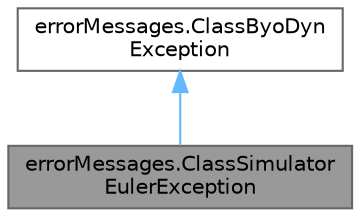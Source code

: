 digraph "errorMessages.ClassSimulatorEulerException"
{
 // LATEX_PDF_SIZE
  bgcolor="transparent";
  edge [fontname=Helvetica,fontsize=10,labelfontname=Helvetica,labelfontsize=10];
  node [fontname=Helvetica,fontsize=10,shape=box,height=0.2,width=0.4];
  Node1 [id="Node000001",label="errorMessages.ClassSimulator\lEulerException",height=0.2,width=0.4,color="gray40", fillcolor="grey60", style="filled", fontcolor="black",tooltip=" "];
  Node2 -> Node1 [id="edge2_Node000001_Node000002",dir="back",color="steelblue1",style="solid",tooltip=" "];
  Node2 [id="Node000002",label="errorMessages.ClassByoDyn\lException",height=0.2,width=0.4,color="gray40", fillcolor="white", style="filled",URL="$classerror_messages_1_1_class_byo_dyn_exception.html",tooltip=" "];
}
